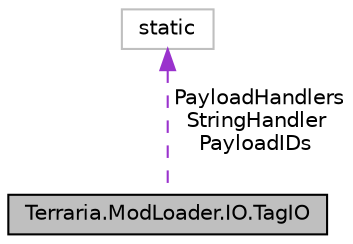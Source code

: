 digraph "Terraria.ModLoader.IO.TagIO"
{
  edge [fontname="Helvetica",fontsize="10",labelfontname="Helvetica",labelfontsize="10"];
  node [fontname="Helvetica",fontsize="10",shape=record];
  Node1 [label="Terraria.ModLoader.IO.TagIO",height=0.2,width=0.4,color="black", fillcolor="grey75", style="filled", fontcolor="black"];
  Node2 -> Node1 [dir="back",color="darkorchid3",fontsize="10",style="dashed",label=" PayloadHandlers\nStringHandler\nPayloadIDs" ,fontname="Helvetica"];
  Node2 [label="static",height=0.2,width=0.4,color="grey75", fillcolor="white", style="filled"];
}
